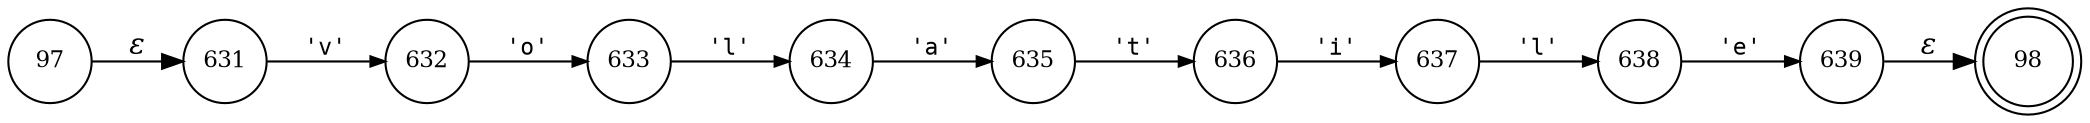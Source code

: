 digraph ATN {
rankdir=LR;
s98[fontsize=11, label="98", shape=doublecircle, fixedsize=true, width=.6];
s97[fontsize=11,label="97", shape=circle, fixedsize=true, width=.55, peripheries=1];
s631[fontsize=11,label="631", shape=circle, fixedsize=true, width=.55, peripheries=1];
s632[fontsize=11,label="632", shape=circle, fixedsize=true, width=.55, peripheries=1];
s633[fontsize=11,label="633", shape=circle, fixedsize=true, width=.55, peripheries=1];
s634[fontsize=11,label="634", shape=circle, fixedsize=true, width=.55, peripheries=1];
s635[fontsize=11,label="635", shape=circle, fixedsize=true, width=.55, peripheries=1];
s636[fontsize=11,label="636", shape=circle, fixedsize=true, width=.55, peripheries=1];
s637[fontsize=11,label="637", shape=circle, fixedsize=true, width=.55, peripheries=1];
s638[fontsize=11,label="638", shape=circle, fixedsize=true, width=.55, peripheries=1];
s639[fontsize=11,label="639", shape=circle, fixedsize=true, width=.55, peripheries=1];
s97 -> s631 [fontname="Times-Italic", label="&epsilon;"];
s631 -> s632 [fontsize=11, fontname="Courier", arrowsize=.7, label = "'v'", arrowhead = normal];
s632 -> s633 [fontsize=11, fontname="Courier", arrowsize=.7, label = "'o'", arrowhead = normal];
s633 -> s634 [fontsize=11, fontname="Courier", arrowsize=.7, label = "'l'", arrowhead = normal];
s634 -> s635 [fontsize=11, fontname="Courier", arrowsize=.7, label = "'a'", arrowhead = normal];
s635 -> s636 [fontsize=11, fontname="Courier", arrowsize=.7, label = "'t'", arrowhead = normal];
s636 -> s637 [fontsize=11, fontname="Courier", arrowsize=.7, label = "'i'", arrowhead = normal];
s637 -> s638 [fontsize=11, fontname="Courier", arrowsize=.7, label = "'l'", arrowhead = normal];
s638 -> s639 [fontsize=11, fontname="Courier", arrowsize=.7, label = "'e'", arrowhead = normal];
s639 -> s98 [fontname="Times-Italic", label="&epsilon;"];
}